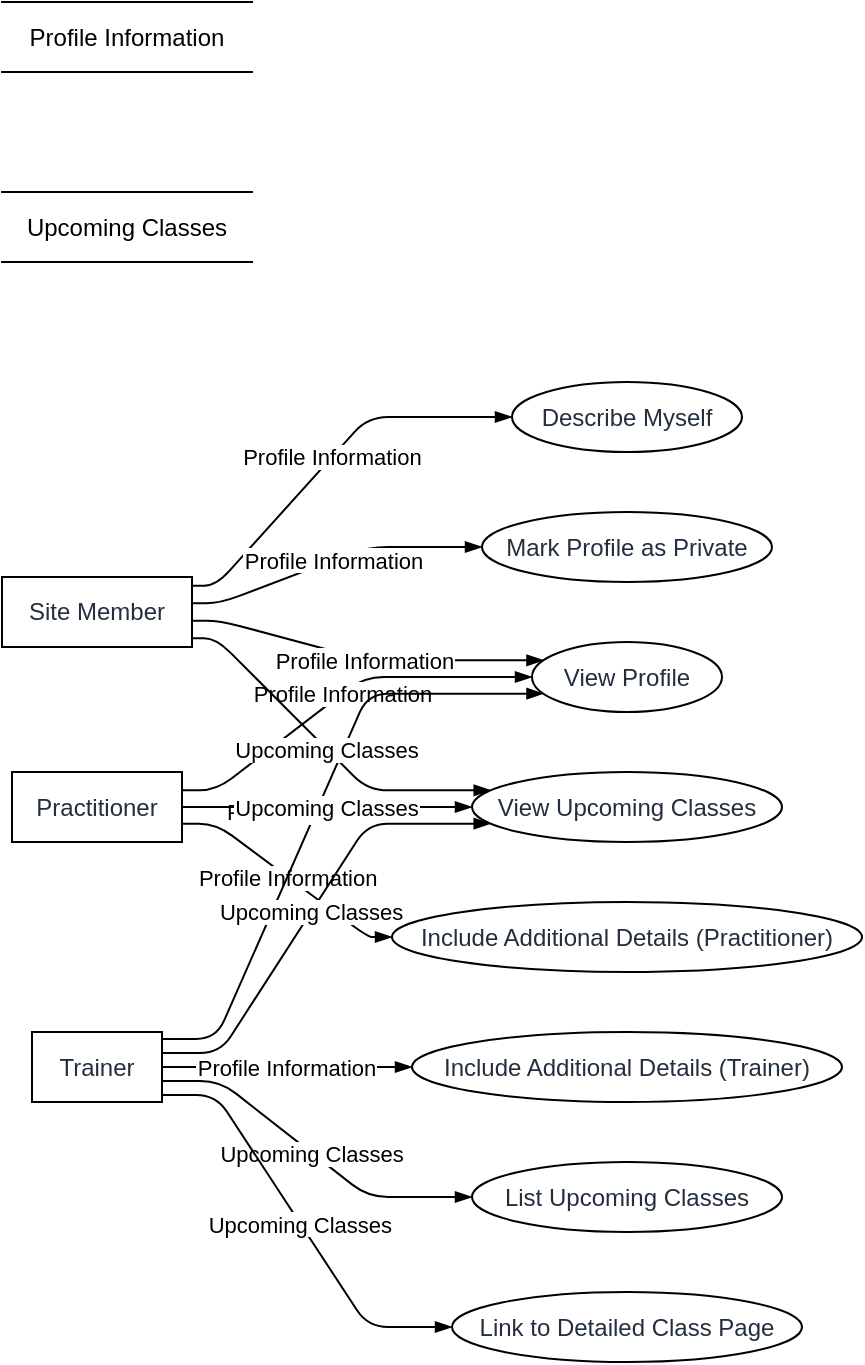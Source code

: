 <mxfile version="23.0.2" type="device">
  <diagram name="Page-1" id="Vm5BXXrcMnN8zIzV6_b3">
    <mxGraphModel dx="794" dy="511" grid="1" gridSize="10" guides="1" tooltips="1" connect="1" arrows="1" fold="1" page="1" pageScale="1" pageWidth="827" pageHeight="1169" math="0" shadow="0">
      <root>
        <mxCell id="0" />
        <mxCell id="1" parent="0" />
        <UserObject label="Site Member" type="externalEntity" source="" flow="" placeholders="1" id="htPV9rWc96-5Q2llSswU-1">
          <mxCell style="shape=rectangle;whiteSpace=wrap;html=1;fillColor=#ffffff;strokeColor=#000000;align=center;verticalAlign=middle;fontColor=#232F3E;" vertex="1" parent="1">
            <mxGeometry y="287.5" width="95" height="35" as="geometry" />
          </mxCell>
        </UserObject>
        <UserObject label="Practitioner" type="externalEntity" source="" flow="" placeholders="1" id="htPV9rWc96-5Q2llSswU-2">
          <mxCell style="shape=rectangle;whiteSpace=wrap;html=1;fillColor=#ffffff;strokeColor=#000000;align=center;verticalAlign=middle;fontColor=#232F3E;" vertex="1" parent="1">
            <mxGeometry x="5" y="385" width="85" height="35" as="geometry" />
          </mxCell>
        </UserObject>
        <UserObject label="Trainer" type="externalEntity" source="" flow="" placeholders="1" id="htPV9rWc96-5Q2llSswU-3">
          <mxCell style="shape=rectangle;whiteSpace=wrap;html=1;fillColor=#ffffff;strokeColor=#000000;align=center;verticalAlign=middle;fontColor=#232F3E;" vertex="1" parent="1">
            <mxGeometry x="15" y="515" width="65" height="35" as="geometry" />
          </mxCell>
        </UserObject>
        <UserObject label="Profile Information" type="dataStore" source="" flow="" placeholders="1" id="htPV9rWc96-5Q2llSswU-4">
          <mxCell style="html=1;dashed=0;whiteSpace=wrap;shape=partialRectangle;right=0;left=0;" vertex="1" parent="1">
            <mxGeometry width="125" height="35" as="geometry" />
          </mxCell>
        </UserObject>
        <UserObject label="Upcoming Classes" type="dataStore" source="" flow="" placeholders="1" id="htPV9rWc96-5Q2llSswU-5">
          <mxCell style="html=1;dashed=0;whiteSpace=wrap;shape=partialRectangle;right=0;left=0;" vertex="1" parent="1">
            <mxGeometry y="95" width="125" height="35" as="geometry" />
          </mxCell>
        </UserObject>
        <UserObject label="Describe Myself" type="process" source="1" flow="Profile Information" placeholders="1" id="htPV9rWc96-5Q2llSswU-6">
          <mxCell style="shape=ellipse;perimeter=ellipsePerimeter;whiteSpace=wrap;html=1;fillColor=#ffffff;strokeColor=#000000;align=center;verticalAlign=middle;fontColor=#232F3E;" vertex="1" parent="1">
            <mxGeometry x="255" y="190" width="115" height="35" as="geometry" />
          </mxCell>
        </UserObject>
        <UserObject label="Include Additional Details (Practitioner)" type="process" source="2" flow="Profile Information" placeholders="1" id="htPV9rWc96-5Q2llSswU-7">
          <mxCell style="shape=ellipse;perimeter=ellipsePerimeter;whiteSpace=wrap;html=1;fillColor=#ffffff;strokeColor=#000000;align=center;verticalAlign=middle;fontColor=#232F3E;" vertex="1" parent="1">
            <mxGeometry x="195" y="450" width="235" height="35" as="geometry" />
          </mxCell>
        </UserObject>
        <UserObject label="Include Additional Details (Trainer)" type="process" source="3" flow="Profile Information" placeholders="1" id="htPV9rWc96-5Q2llSswU-8">
          <mxCell style="shape=ellipse;perimeter=ellipsePerimeter;whiteSpace=wrap;html=1;fillColor=#ffffff;strokeColor=#000000;align=center;verticalAlign=middle;fontColor=#232F3E;" vertex="1" parent="1">
            <mxGeometry x="205" y="515" width="215" height="35" as="geometry" />
          </mxCell>
        </UserObject>
        <UserObject label="Mark Profile as Private" type="process" source="1" flow="Profile Information" placeholders="1" id="htPV9rWc96-5Q2llSswU-9">
          <mxCell style="shape=ellipse;perimeter=ellipsePerimeter;whiteSpace=wrap;html=1;fillColor=#ffffff;strokeColor=#000000;align=center;verticalAlign=middle;fontColor=#232F3E;" vertex="1" parent="1">
            <mxGeometry x="240" y="255" width="145" height="35" as="geometry" />
          </mxCell>
        </UserObject>
        <UserObject label="List Upcoming Classes" type="process" source="3" flow="Upcoming Classes" placeholders="1" id="htPV9rWc96-5Q2llSswU-10">
          <mxCell style="shape=ellipse;perimeter=ellipsePerimeter;whiteSpace=wrap;html=1;fillColor=#ffffff;strokeColor=#000000;align=center;verticalAlign=middle;fontColor=#232F3E;" vertex="1" parent="1">
            <mxGeometry x="235" y="580" width="155" height="35" as="geometry" />
          </mxCell>
        </UserObject>
        <UserObject label="Link to Detailed Class Page" type="process" source="3" flow="Upcoming Classes" placeholders="1" id="htPV9rWc96-5Q2llSswU-11">
          <mxCell style="shape=ellipse;perimeter=ellipsePerimeter;whiteSpace=wrap;html=1;fillColor=#ffffff;strokeColor=#000000;align=center;verticalAlign=middle;fontColor=#232F3E;" vertex="1" parent="1">
            <mxGeometry x="225" y="645" width="175" height="35" as="geometry" />
          </mxCell>
        </UserObject>
        <UserObject label="View Profile" type="process" source="1,2,3" flow="Profile Information" placeholders="1" id="htPV9rWc96-5Q2llSswU-12">
          <mxCell style="shape=ellipse;perimeter=ellipsePerimeter;whiteSpace=wrap;html=1;fillColor=#ffffff;strokeColor=#000000;align=center;verticalAlign=middle;fontColor=#232F3E;" vertex="1" parent="1">
            <mxGeometry x="265" y="320" width="95" height="35" as="geometry" />
          </mxCell>
        </UserObject>
        <UserObject label="View Upcoming Classes" type="process" source="1,2,3" flow="Upcoming Classes" placeholders="1" id="htPV9rWc96-5Q2llSswU-13">
          <mxCell style="shape=ellipse;perimeter=ellipsePerimeter;whiteSpace=wrap;html=1;fillColor=#ffffff;strokeColor=#000000;align=center;verticalAlign=middle;fontColor=#232F3E;" vertex="1" parent="1">
            <mxGeometry x="235" y="385" width="155" height="35" as="geometry" />
          </mxCell>
        </UserObject>
        <mxCell id="htPV9rWc96-5Q2llSswU-14" value="Profile Information" style="endArrow=blockThin;endFill=1;fontSize=11;orthogonal=1;noEdgeStyle=1;" edge="1" parent="1" source="htPV9rWc96-5Q2llSswU-1" target="htPV9rWc96-5Q2llSswU-6">
          <mxGeometry relative="1" as="geometry">
            <Array as="points">
              <mxPoint x="107" y="291.875" />
              <mxPoint x="183" y="207.5" />
            </Array>
          </mxGeometry>
        </mxCell>
        <mxCell id="htPV9rWc96-5Q2llSswU-15" value="Profile Information" style="endArrow=blockThin;endFill=1;fontSize=11;orthogonal=1;noEdgeStyle=1;" edge="1" parent="1" source="htPV9rWc96-5Q2llSswU-2" target="htPV9rWc96-5Q2llSswU-7">
          <mxGeometry relative="1" as="geometry">
            <Array as="points">
              <mxPoint x="107" y="410.833" />
              <mxPoint x="183" y="467.5" />
            </Array>
          </mxGeometry>
        </mxCell>
        <mxCell id="htPV9rWc96-5Q2llSswU-16" value="Profile Information" style="endArrow=blockThin;endFill=1;fontSize=11;orthogonal=1;noEdgeStyle=1;" edge="1" parent="1" source="htPV9rWc96-5Q2llSswU-3" target="htPV9rWc96-5Q2llSswU-8">
          <mxGeometry relative="1" as="geometry">
            <Array as="points">
              <mxPoint x="111" y="532.5" />
              <mxPoint x="183" y="532.5" />
            </Array>
          </mxGeometry>
        </mxCell>
        <mxCell id="htPV9rWc96-5Q2llSswU-17" value="Profile Information" style="endArrow=blockThin;endFill=1;fontSize=11;orthogonal=1;noEdgeStyle=1;" edge="1" parent="1" source="htPV9rWc96-5Q2llSswU-1" target="htPV9rWc96-5Q2llSswU-9">
          <mxGeometry relative="1" as="geometry">
            <Array as="points">
              <mxPoint x="109" y="300.625" />
              <mxPoint x="183" y="272.5" />
            </Array>
          </mxGeometry>
        </mxCell>
        <mxCell id="htPV9rWc96-5Q2llSswU-18" value="Upcoming Classes" style="endArrow=blockThin;endFill=1;fontSize=11;orthogonal=1;noEdgeStyle=1;" edge="1" parent="1" source="htPV9rWc96-5Q2llSswU-3" target="htPV9rWc96-5Q2llSswU-10">
          <mxGeometry relative="1" as="geometry">
            <Array as="points">
              <mxPoint x="109" y="539.5" />
              <mxPoint x="183" y="597.5" />
            </Array>
          </mxGeometry>
        </mxCell>
        <mxCell id="htPV9rWc96-5Q2llSswU-19" value="Upcoming Classes" style="endArrow=blockThin;endFill=1;fontSize=11;orthogonal=1;noEdgeStyle=1;" edge="1" parent="1" source="htPV9rWc96-5Q2llSswU-3" target="htPV9rWc96-5Q2llSswU-11">
          <mxGeometry relative="1" as="geometry">
            <Array as="points">
              <mxPoint x="107" y="546.5" />
              <mxPoint x="183" y="662.5" />
            </Array>
          </mxGeometry>
        </mxCell>
        <mxCell id="htPV9rWc96-5Q2llSswU-20" value="Profile Information" style="endArrow=blockThin;endFill=1;fontSize=11;orthogonal=1;noEdgeStyle=1;" edge="1" parent="1" source="htPV9rWc96-5Q2llSswU-1" target="htPV9rWc96-5Q2llSswU-12">
          <mxGeometry relative="1" as="geometry">
            <Array as="points">
              <mxPoint x="109" y="309.375" />
              <mxPoint x="183" y="329.167" />
            </Array>
          </mxGeometry>
        </mxCell>
        <mxCell id="htPV9rWc96-5Q2llSswU-21" value="Profile Information" style="endArrow=blockThin;endFill=1;fontSize=11;orthogonal=1;noEdgeStyle=1;" edge="1" parent="1" source="htPV9rWc96-5Q2llSswU-2" target="htPV9rWc96-5Q2llSswU-12">
          <mxGeometry relative="1" as="geometry">
            <Array as="points">
              <mxPoint x="107" y="394.167" />
              <mxPoint x="181" y="337.5" />
            </Array>
          </mxGeometry>
        </mxCell>
        <mxCell id="htPV9rWc96-5Q2llSswU-22" value="Profile Information" style="endArrow=blockThin;endFill=1;fontSize=11;orthogonal=1;noEdgeStyle=1;" edge="1" parent="1" source="htPV9rWc96-5Q2llSswU-3" target="htPV9rWc96-5Q2llSswU-12">
          <mxGeometry relative="1" as="geometry">
            <Array as="points">
              <mxPoint x="107" y="518.5" />
              <mxPoint x="183" y="345.833" />
            </Array>
          </mxGeometry>
        </mxCell>
        <mxCell id="htPV9rWc96-5Q2llSswU-23" value="Upcoming Classes" style="endArrow=blockThin;endFill=1;fontSize=11;orthogonal=1;noEdgeStyle=1;" edge="1" parent="1" source="htPV9rWc96-5Q2llSswU-1" target="htPV9rWc96-5Q2llSswU-13">
          <mxGeometry relative="1" as="geometry">
            <Array as="points">
              <mxPoint x="107" y="318.125" />
              <mxPoint x="183" y="394.167" />
            </Array>
          </mxGeometry>
        </mxCell>
        <mxCell id="htPV9rWc96-5Q2llSswU-24" value="Upcoming Classes" style="endArrow=blockThin;endFill=1;fontSize=11;orthogonal=1;noEdgeStyle=1;" edge="1" parent="1" source="htPV9rWc96-5Q2llSswU-2" target="htPV9rWc96-5Q2llSswU-13">
          <mxGeometry relative="1" as="geometry">
            <Array as="points">
              <mxPoint x="109" y="402.5" />
              <mxPoint x="181" y="402.5" />
            </Array>
          </mxGeometry>
        </mxCell>
        <mxCell id="htPV9rWc96-5Q2llSswU-25" value="Upcoming Classes" style="endArrow=blockThin;endFill=1;fontSize=11;orthogonal=1;noEdgeStyle=1;" edge="1" parent="1" source="htPV9rWc96-5Q2llSswU-3" target="htPV9rWc96-5Q2llSswU-13">
          <mxGeometry relative="1" as="geometry">
            <Array as="points">
              <mxPoint x="109" y="525.5" />
              <mxPoint x="183" y="410.833" />
            </Array>
          </mxGeometry>
        </mxCell>
      </root>
    </mxGraphModel>
  </diagram>
</mxfile>
